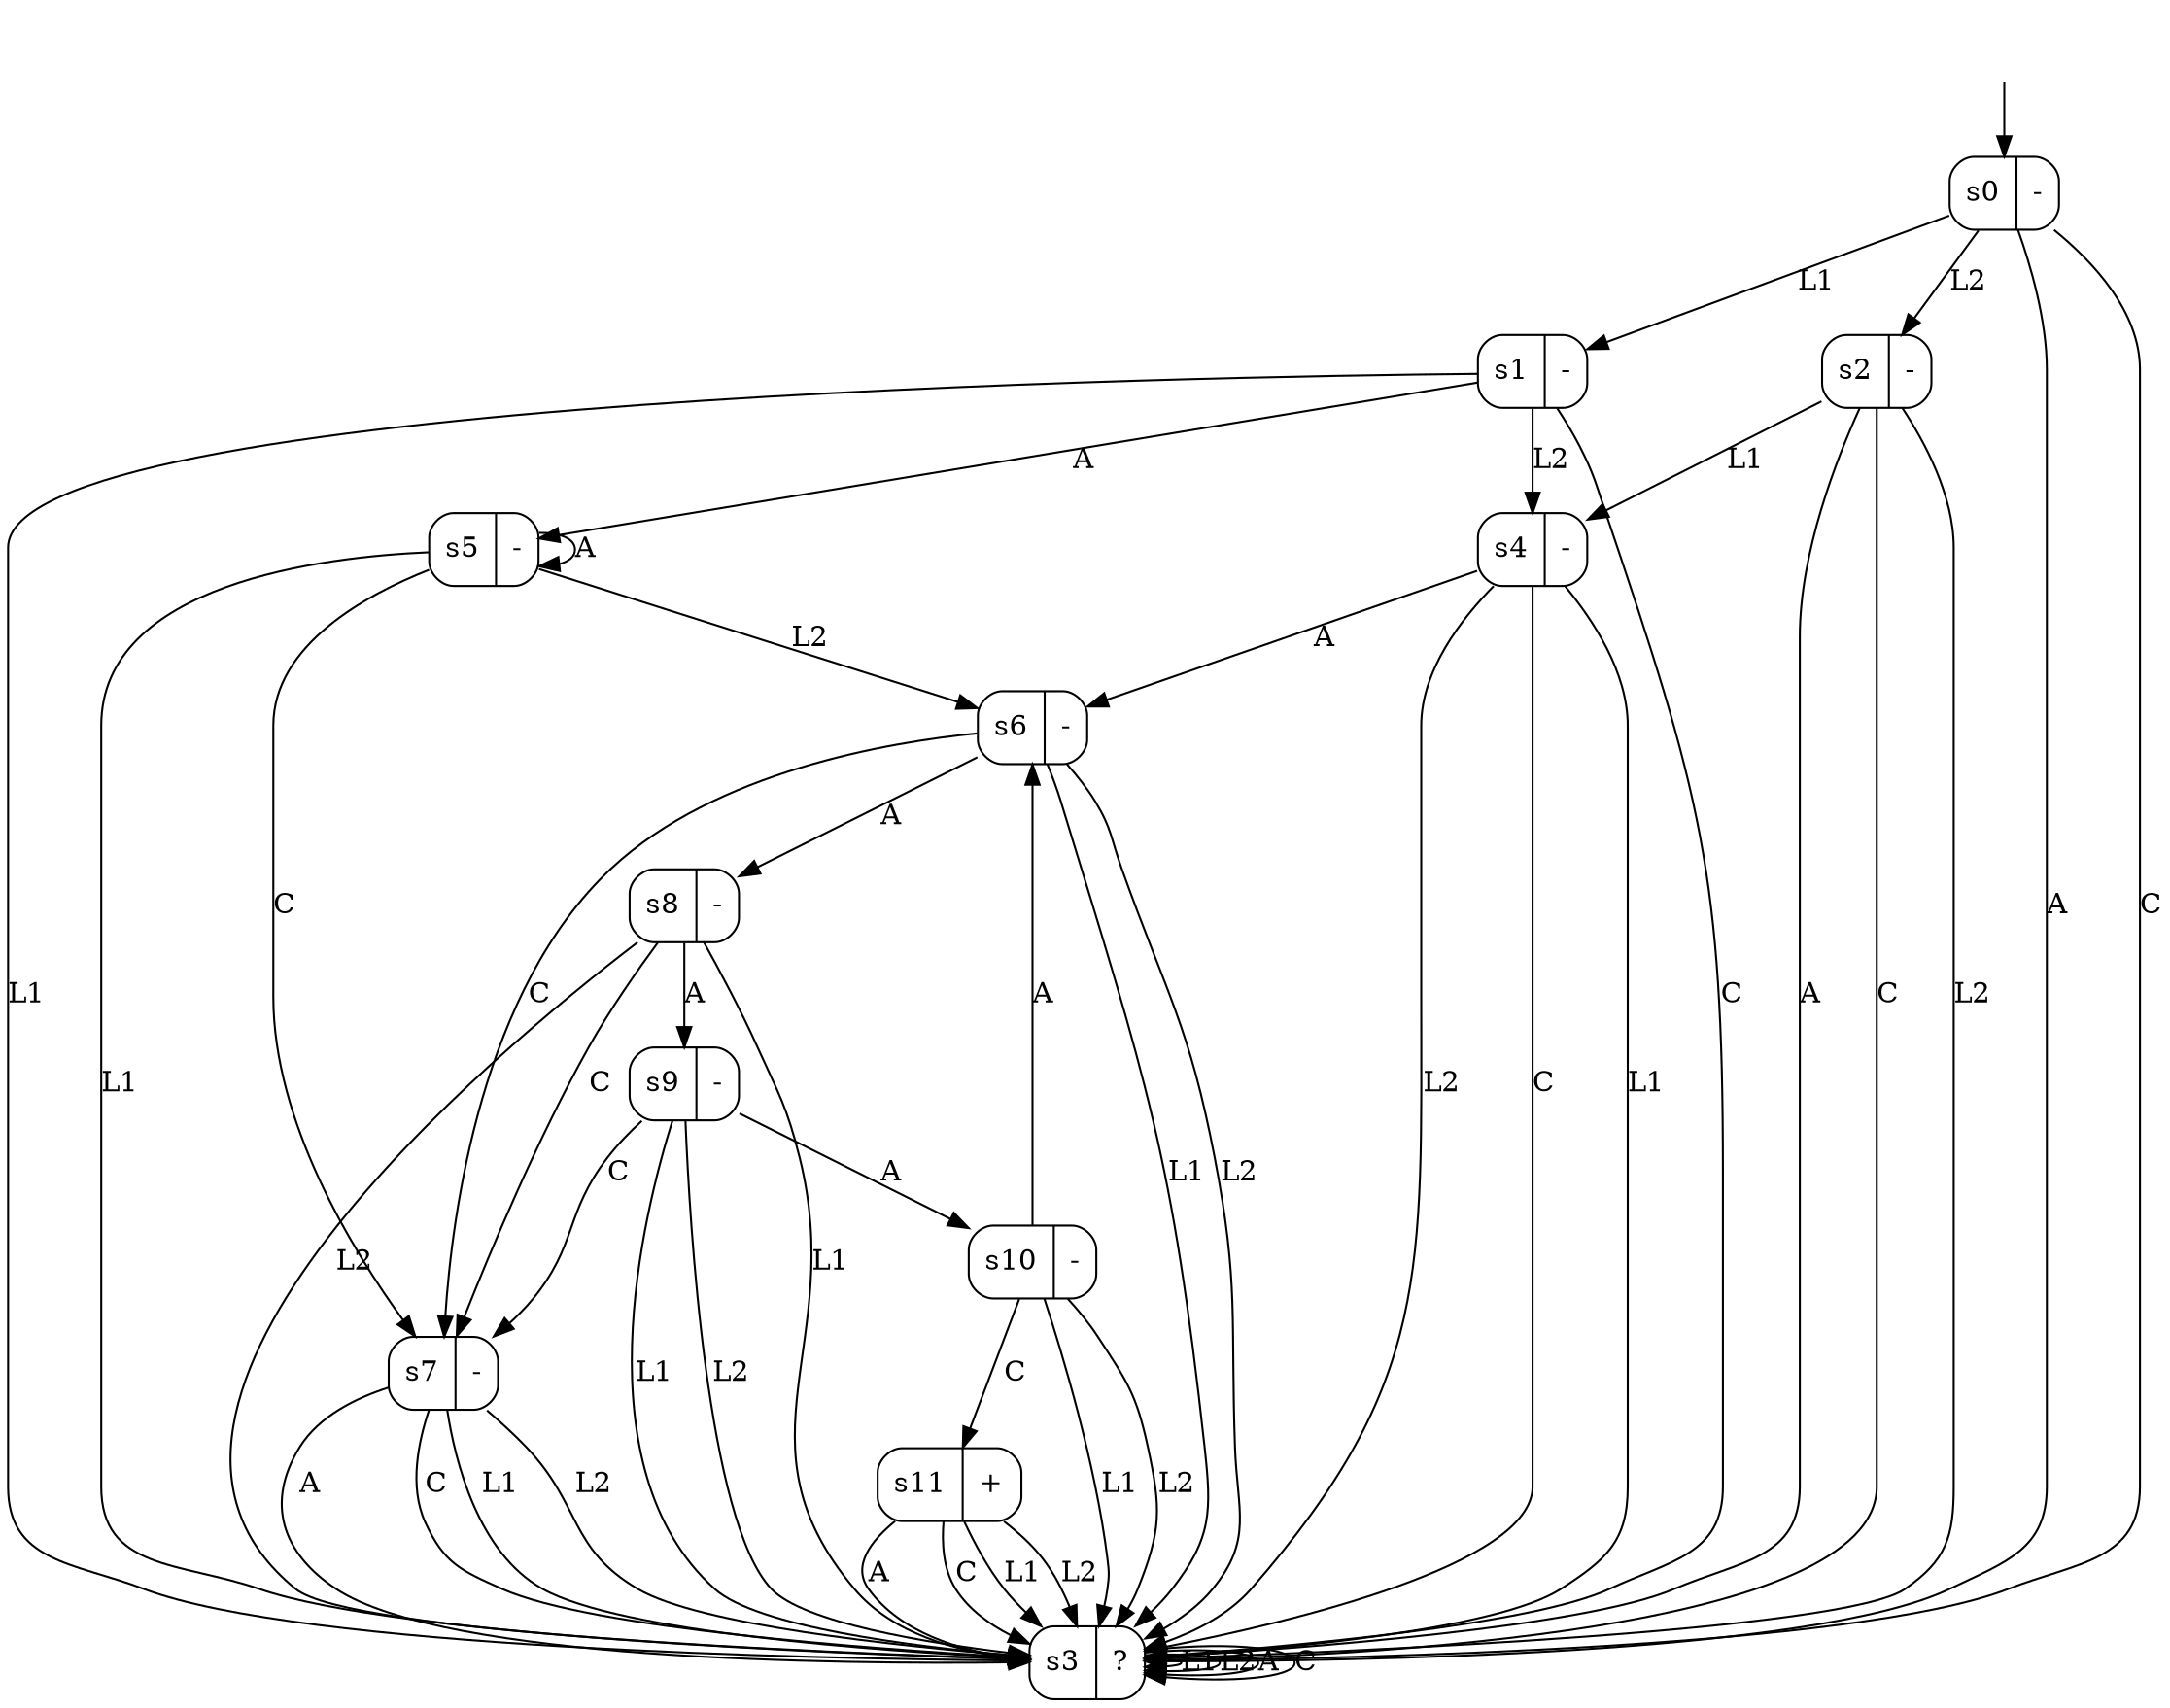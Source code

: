 digraph "output/magento_dfa3_0.2" {
s0 [label="s0|-", shape=record, style=rounded];
s1 [label="s1|-", shape=record, style=rounded];
s2 [label="s2|-", shape=record, style=rounded];
s3 [label="s3|?", shape=record, style=rounded];
s4 [label="s4|-", shape=record, style=rounded];
s5 [label="s5|-", shape=record, style=rounded];
s6 [label="s6|-", shape=record, style=rounded];
s7 [label="s7|-", shape=record, style=rounded];
s8 [label="s8|-", shape=record, style=rounded];
s9 [label="s9|-", shape=record, style=rounded];
s10 [label="s10|-", shape=record, style=rounded];
s11 [label="s11|+", shape=record, style=rounded];
s0 -> s1  [label=L1];
s0 -> s2  [label=L2];
s0 -> s3  [label=A];
s0 -> s3  [label=C];
s1 -> s3  [label=L1];
s1 -> s4  [label=L2];
s1 -> s5  [label=A];
s1 -> s3  [label=C];
s2 -> s4  [label=L1];
s2 -> s3  [label=L2];
s2 -> s3  [label=A];
s2 -> s3  [label=C];
s3 -> s3  [label=L1];
s3 -> s3  [label=L2];
s3 -> s3  [label=A];
s3 -> s3  [label=C];
s4 -> s3  [label=L1];
s4 -> s3  [label=L2];
s4 -> s6  [label=A];
s4 -> s3  [label=C];
s5 -> s3  [label=L1];
s5 -> s6  [label=L2];
s5 -> s5  [label=A];
s5 -> s7  [label=C];
s6 -> s3  [label=L1];
s6 -> s3  [label=L2];
s6 -> s8  [label=A];
s6 -> s7  [label=C];
s7 -> s3  [label=L1];
s7 -> s3  [label=L2];
s7 -> s3  [label=A];
s7 -> s3  [label=C];
s8 -> s3  [label=L1];
s8 -> s3  [label=L2];
s8 -> s9  [label=A];
s8 -> s7  [label=C];
s9 -> s3  [label=L1];
s9 -> s3  [label=L2];
s9 -> s10  [label=A];
s9 -> s7  [label=C];
s10 -> s3  [label=L1];
s10 -> s3  [label=L2];
s10 -> s6  [label=A];
s10 -> s11  [label=C];
s11 -> s3  [label=L1];
s11 -> s3  [label=L2];
s11 -> s3  [label=A];
s11 -> s3  [label=C];
__start0 [label="", shape=none];
__start0 -> s0  [label=""];
}
